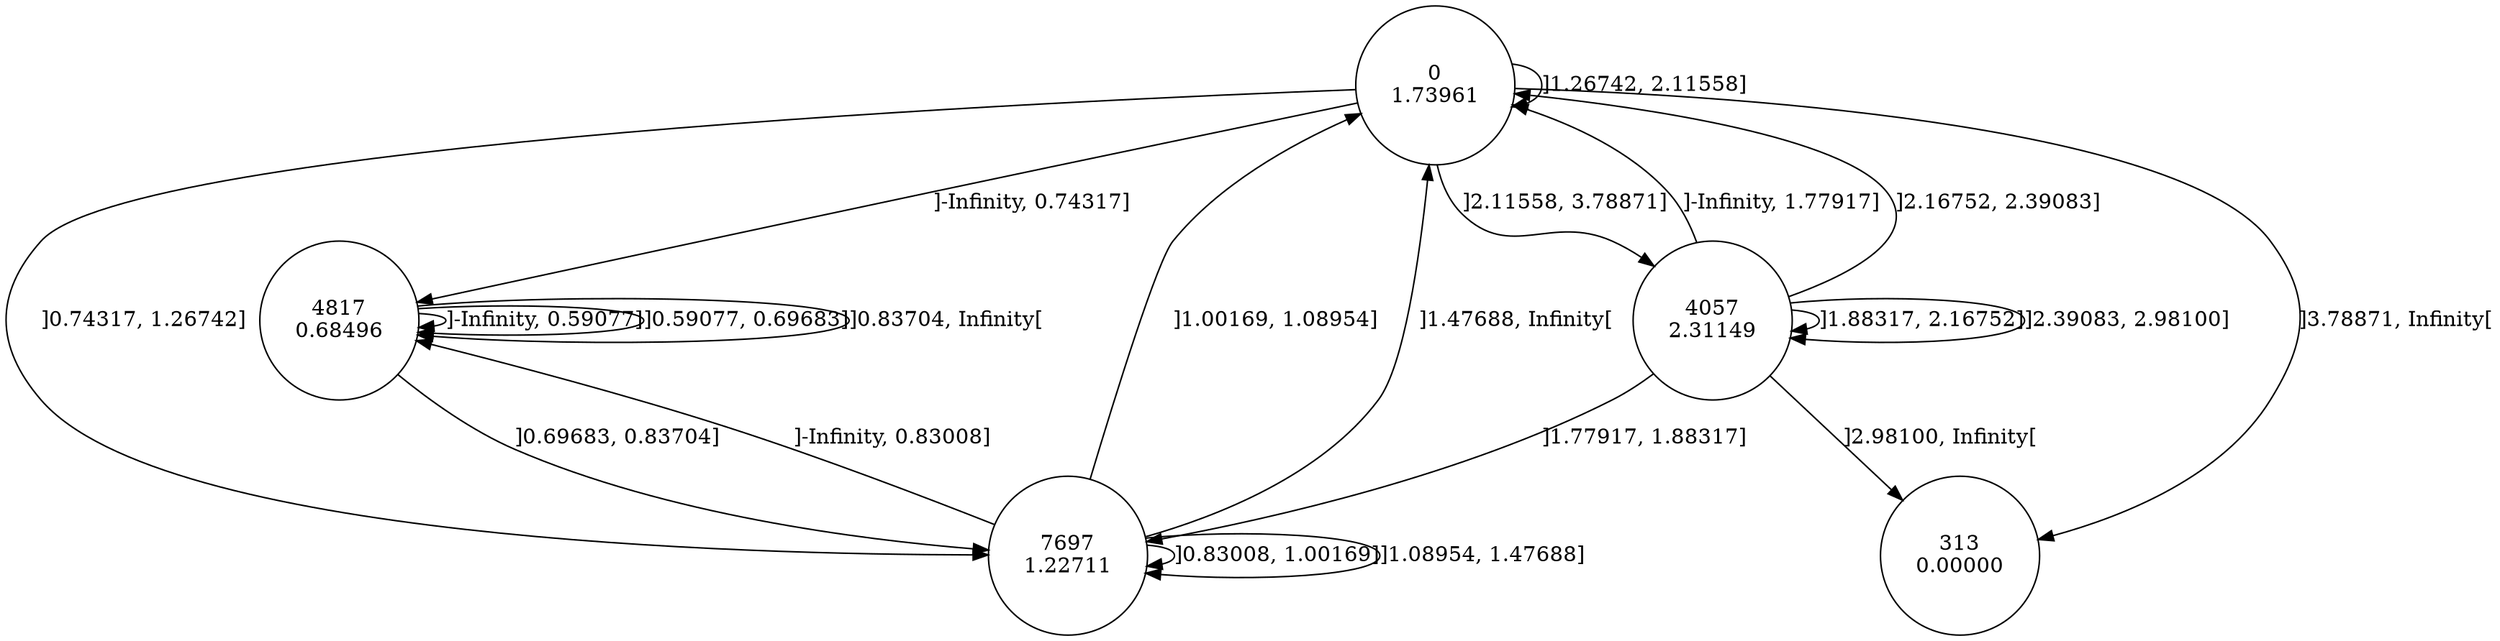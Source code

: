 digraph DFA {
0 [shape=circle, label="0\n1.73961"];
	0 -> 4817 [label="]-Infinity, 0.74317]"];
	0 -> 7697 [label="]0.74317, 1.26742]"];
	0 -> 0 [label="]1.26742, 2.11558]"];
	0 -> 4057 [label="]2.11558, 3.78871]"];
	0 -> 313 [label="]3.78871, Infinity["];
313 [shape=circle, label="313\n0.00000"];
4057 [shape=circle, label="4057\n2.31149"];
	4057 -> 0 [label="]-Infinity, 1.77917]"];
	4057 -> 7697 [label="]1.77917, 1.88317]"];
	4057 -> 4057 [label="]1.88317, 2.16752]"];
	4057 -> 0 [label="]2.16752, 2.39083]"];
	4057 -> 4057 [label="]2.39083, 2.98100]"];
	4057 -> 313 [label="]2.98100, Infinity["];
7697 [shape=circle, label="7697\n1.22711"];
	7697 -> 4817 [label="]-Infinity, 0.83008]"];
	7697 -> 7697 [label="]0.83008, 1.00169]"];
	7697 -> 0 [label="]1.00169, 1.08954]"];
	7697 -> 7697 [label="]1.08954, 1.47688]"];
	7697 -> 0 [label="]1.47688, Infinity["];
4817 [shape=circle, label="4817\n0.68496"];
	4817 -> 4817 [label="]-Infinity, 0.59077]"];
	4817 -> 4817 [label="]0.59077, 0.69683]"];
	4817 -> 7697 [label="]0.69683, 0.83704]"];
	4817 -> 4817 [label="]0.83704, Infinity["];
}